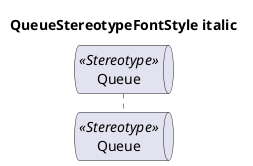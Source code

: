 @startuml
'!include ../../../plantuml-styles/plantuml-ae-skinparam-ex.iuml

skinparam QueueStereotypeFontStyle italic

title QueueStereotypeFontStyle italic

queue Queue <<Stereotype>>
@enduml